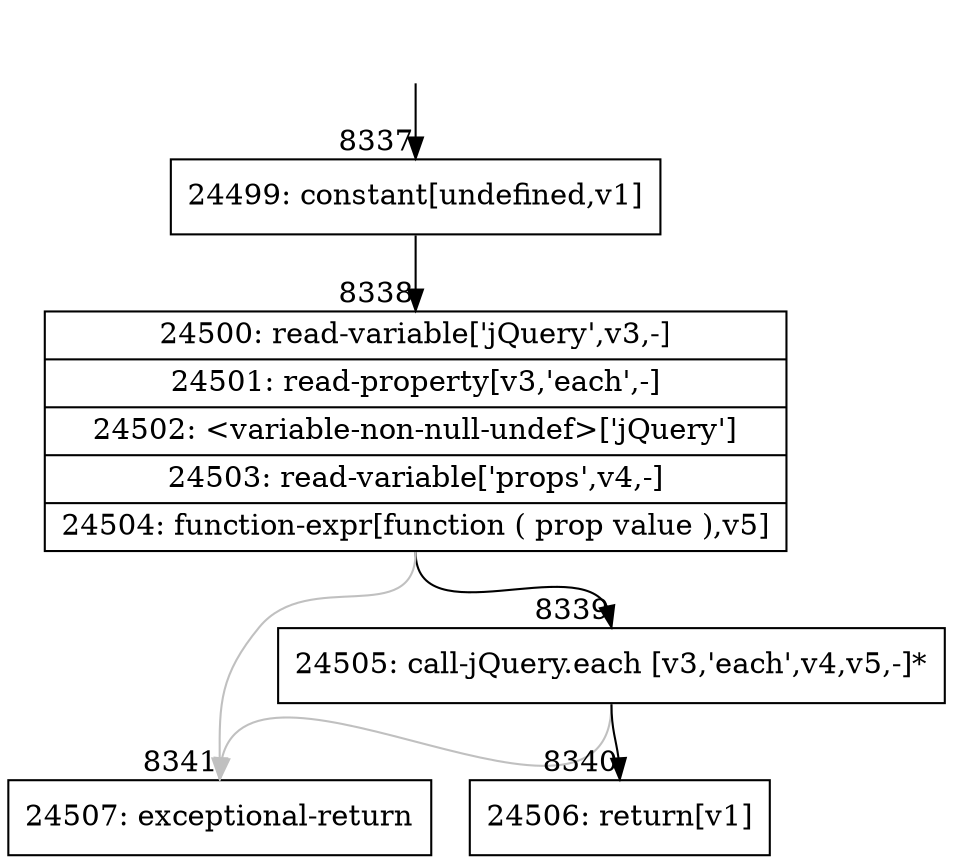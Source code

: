 digraph {
rankdir="TD"
BB_entry516[shape=none,label=""];
BB_entry516 -> BB8337 [tailport=s, headport=n, headlabel="    8337"]
BB8337 [shape=record label="{24499: constant[undefined,v1]}" ] 
BB8337 -> BB8338 [tailport=s, headport=n, headlabel="      8338"]
BB8338 [shape=record label="{24500: read-variable['jQuery',v3,-]|24501: read-property[v3,'each',-]|24502: \<variable-non-null-undef\>['jQuery']|24503: read-variable['props',v4,-]|24504: function-expr[function ( prop value ),v5]}" ] 
BB8338 -> BB8339 [tailport=s, headport=n, headlabel="      8339"]
BB8338 -> BB8341 [tailport=s, headport=n, color=gray, headlabel="      8341"]
BB8339 [shape=record label="{24505: call-jQuery.each [v3,'each',v4,v5,-]*}" ] 
BB8339 -> BB8340 [tailport=s, headport=n, headlabel="      8340"]
BB8339 -> BB8341 [tailport=s, headport=n, color=gray]
BB8340 [shape=record label="{24506: return[v1]}" ] 
BB8341 [shape=record label="{24507: exceptional-return}" ] 
//#$~ 8696
}
